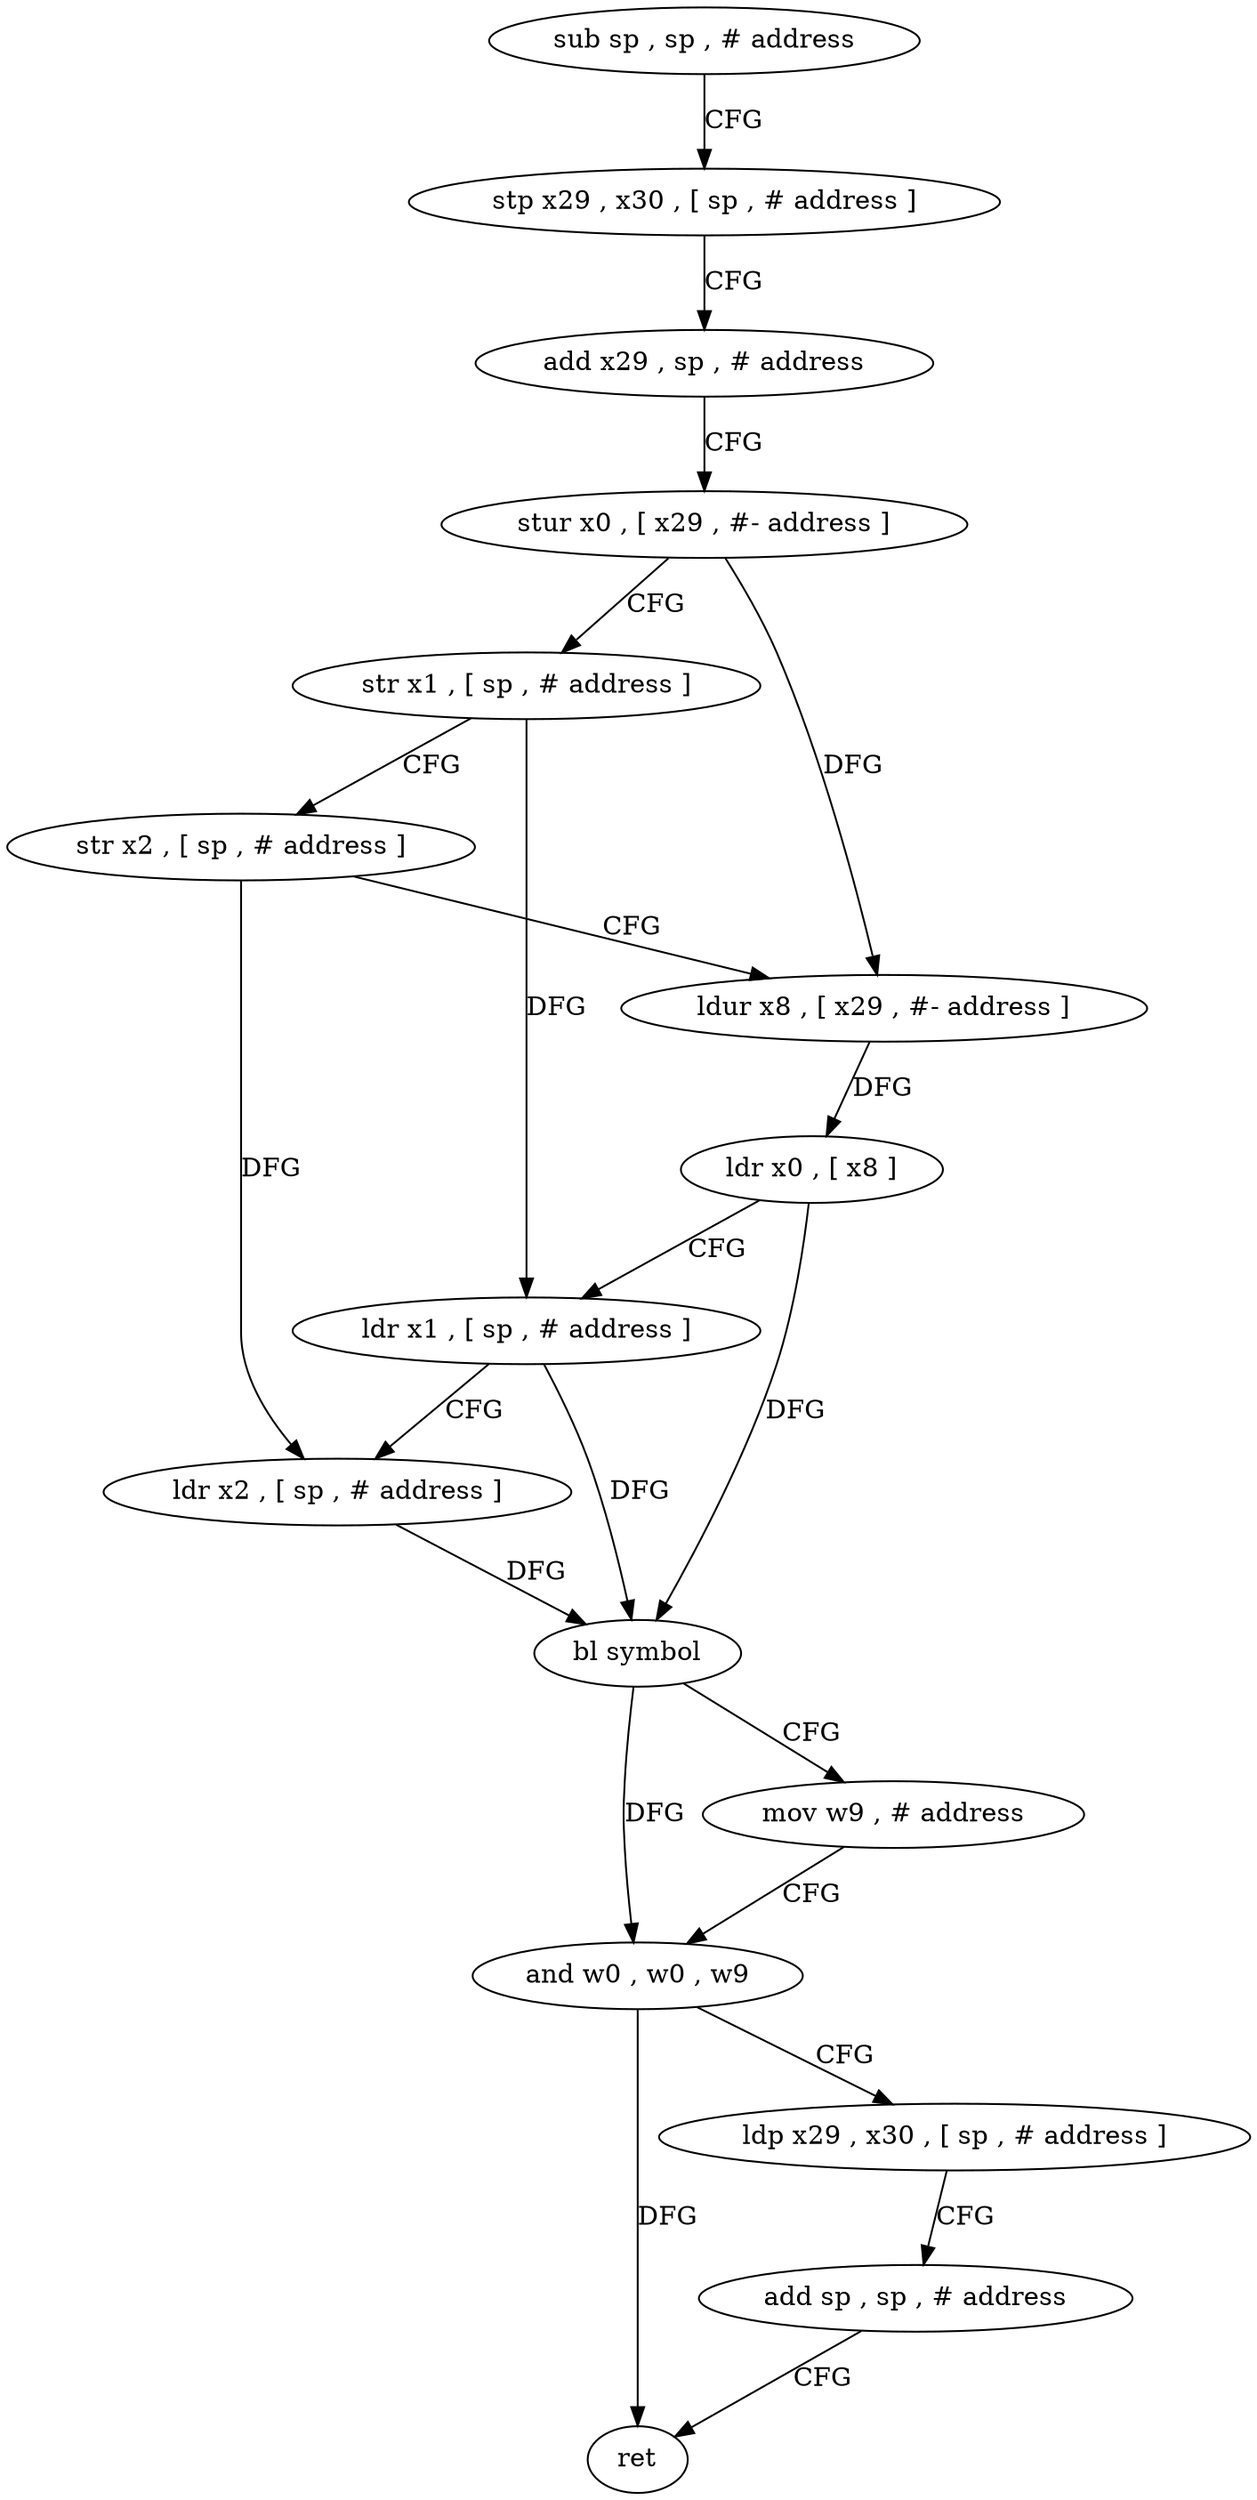 digraph "func" {
"133212" [label = "sub sp , sp , # address" ]
"133216" [label = "stp x29 , x30 , [ sp , # address ]" ]
"133220" [label = "add x29 , sp , # address" ]
"133224" [label = "stur x0 , [ x29 , #- address ]" ]
"133228" [label = "str x1 , [ sp , # address ]" ]
"133232" [label = "str x2 , [ sp , # address ]" ]
"133236" [label = "ldur x8 , [ x29 , #- address ]" ]
"133240" [label = "ldr x0 , [ x8 ]" ]
"133244" [label = "ldr x1 , [ sp , # address ]" ]
"133248" [label = "ldr x2 , [ sp , # address ]" ]
"133252" [label = "bl symbol" ]
"133256" [label = "mov w9 , # address" ]
"133260" [label = "and w0 , w0 , w9" ]
"133264" [label = "ldp x29 , x30 , [ sp , # address ]" ]
"133268" [label = "add sp , sp , # address" ]
"133272" [label = "ret" ]
"133212" -> "133216" [ label = "CFG" ]
"133216" -> "133220" [ label = "CFG" ]
"133220" -> "133224" [ label = "CFG" ]
"133224" -> "133228" [ label = "CFG" ]
"133224" -> "133236" [ label = "DFG" ]
"133228" -> "133232" [ label = "CFG" ]
"133228" -> "133244" [ label = "DFG" ]
"133232" -> "133236" [ label = "CFG" ]
"133232" -> "133248" [ label = "DFG" ]
"133236" -> "133240" [ label = "DFG" ]
"133240" -> "133244" [ label = "CFG" ]
"133240" -> "133252" [ label = "DFG" ]
"133244" -> "133248" [ label = "CFG" ]
"133244" -> "133252" [ label = "DFG" ]
"133248" -> "133252" [ label = "DFG" ]
"133252" -> "133256" [ label = "CFG" ]
"133252" -> "133260" [ label = "DFG" ]
"133256" -> "133260" [ label = "CFG" ]
"133260" -> "133264" [ label = "CFG" ]
"133260" -> "133272" [ label = "DFG" ]
"133264" -> "133268" [ label = "CFG" ]
"133268" -> "133272" [ label = "CFG" ]
}

